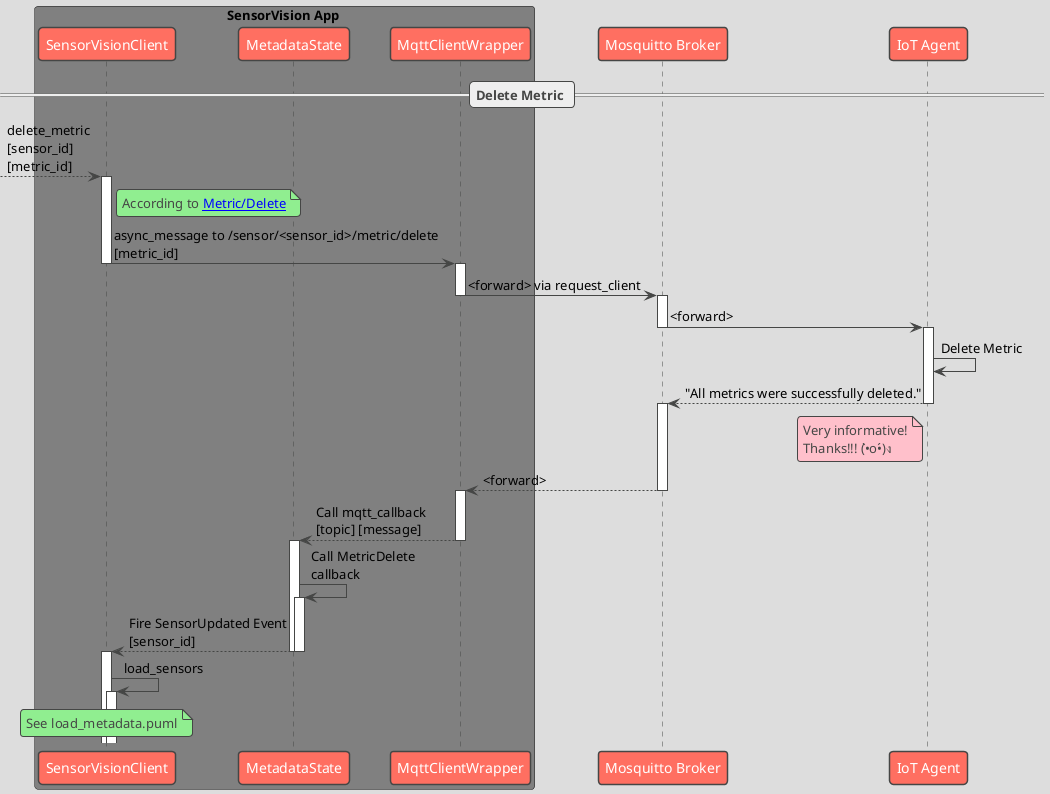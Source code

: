 @startuml

!theme toy

box SensorVision App #grey
    participant SensorVisionClient as Client
    participant MetadataState as State
    participant MqttClientWrapper as Mqtt
end box

participant "Mosquitto Broker" as Broker
participant "IoT Agent" as Agent

== Delete Metric ==
--> Client ++: delete_metric\n[sensor_id]\n[metric_id]
note right Client: According to [[https://docs-iot.teamviewer.com/mqtt-api/#544-delete Metric/Delete]]
Client -> Mqtt --++: async_message to /sensor/<sensor_id>/metric/delete\n[metric_id]
Mqtt -> Broker --++: <forward> via request_client
Broker -> Agent --++: <forward>
Agent -> Agent : Delete Metric
Broker <-- Agent --++: "All metrics were successfully deleted."
note left Agent #pink
Very informative!
Thanks!!! (•̀o•́)ง
end note
Mqtt <-- Broker --++: <forward>
State <-- Mqtt --++: Call mqtt_callback\n[topic] [message]
State -> State ++: Call MetricDelete\ncallback
Client <-- State --++: Fire SensorUpdated Event\n[sensor_id]
deactivate State
Client -> Client ++: load_sensors
note over Client: See load_metadata.puml
@enduml
